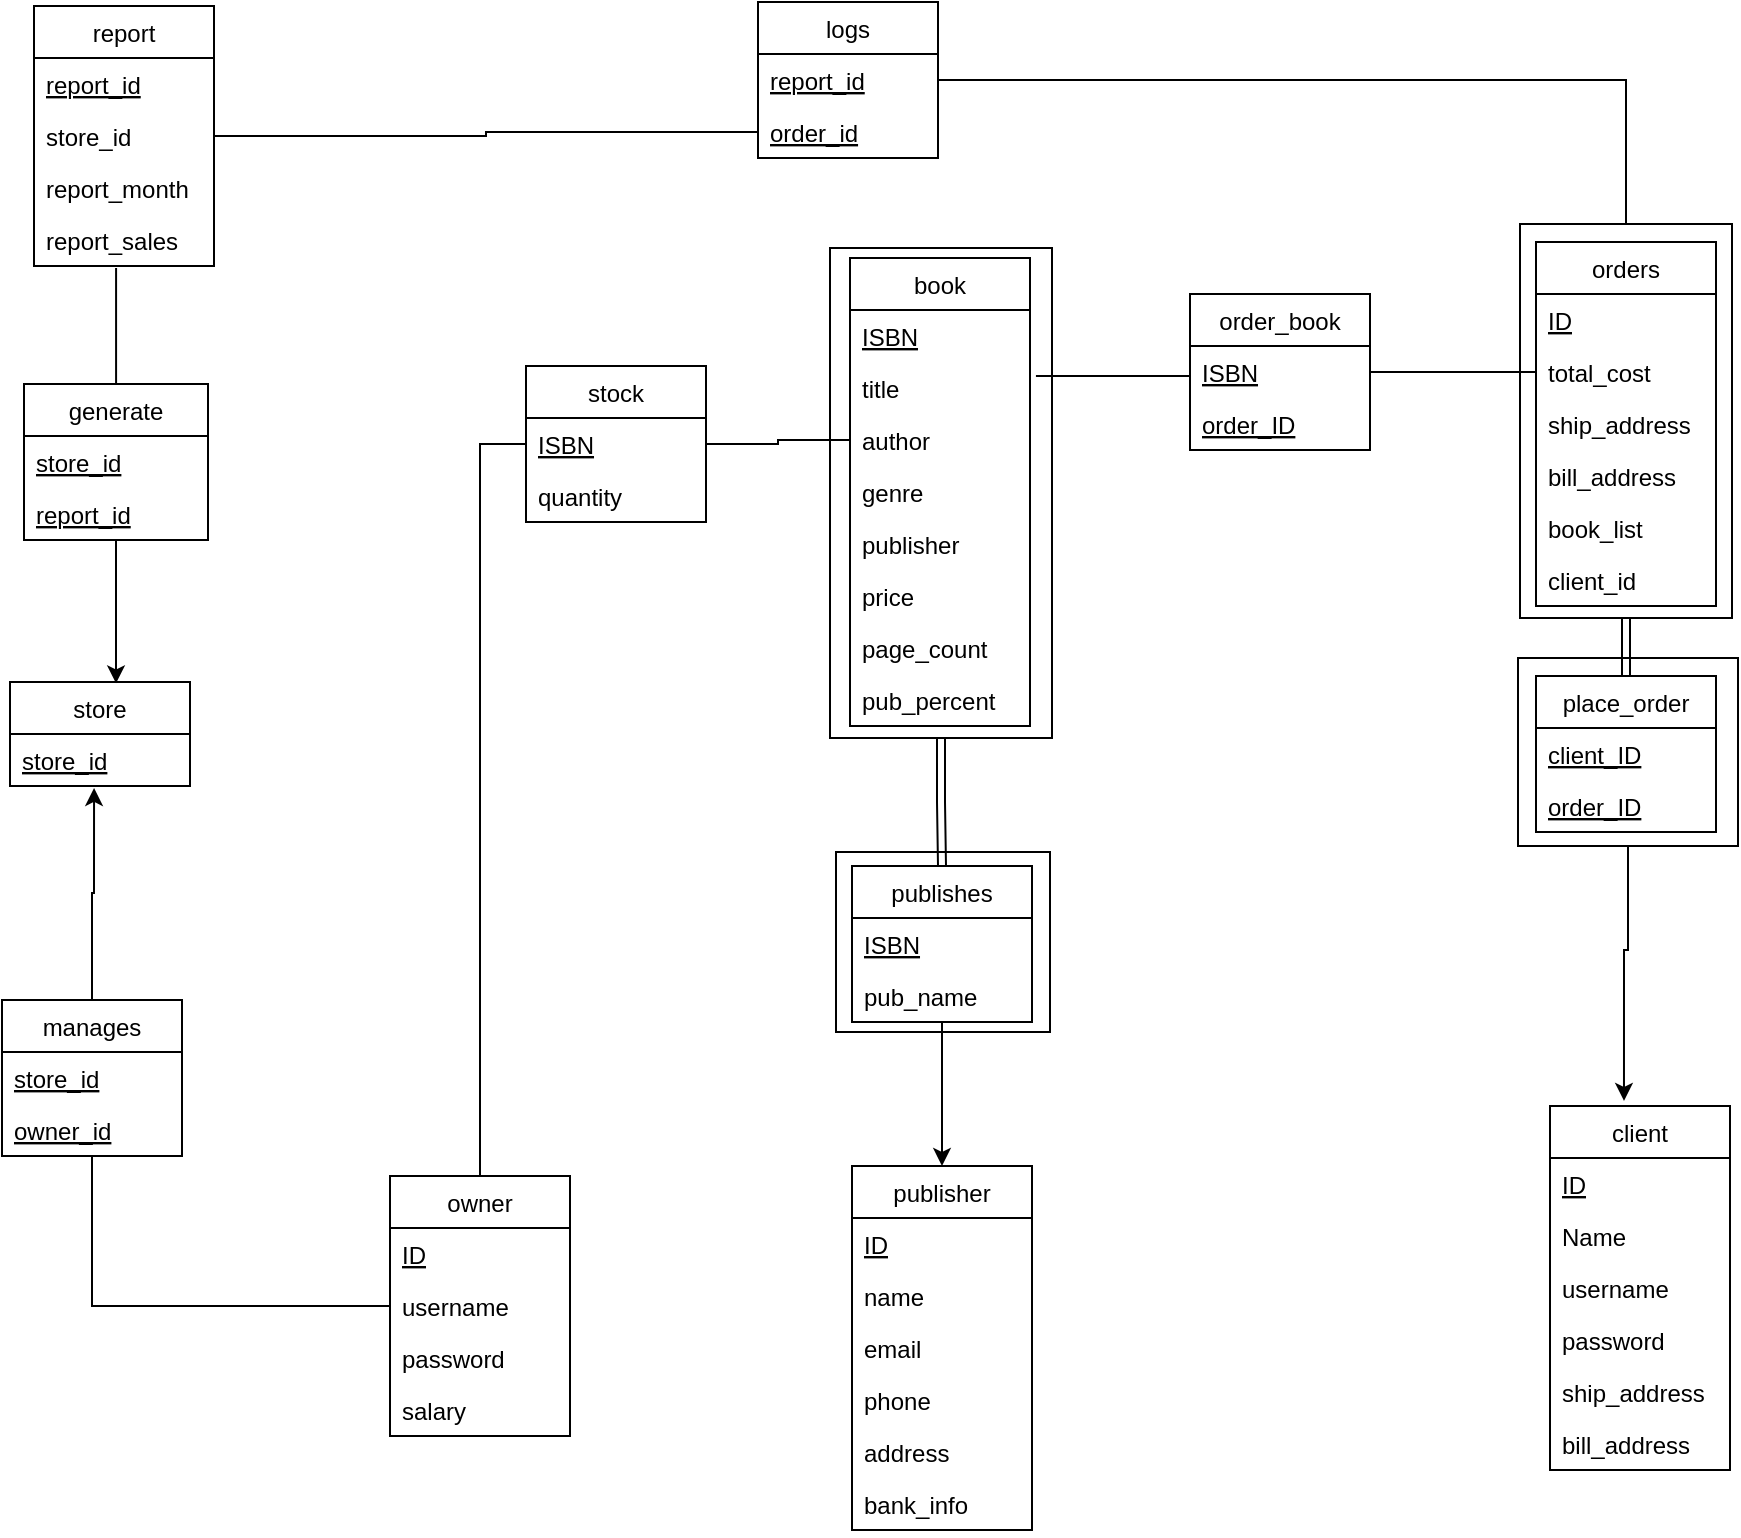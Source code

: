 <mxfile version="15.9.6" type="google"><diagram id="MsWoF9TLZQXE_88LOgGU" name="Page-1"><mxGraphModel dx="1762" dy="1224" grid="0" gridSize="10" guides="0" tooltips="1" connect="1" arrows="1" fold="1" page="0" pageScale="1" pageWidth="850" pageHeight="1100" math="0" shadow="0"><root><mxCell id="0"/><mxCell id="1" parent="0"/><mxCell id="rMpkjiEqlF0w4IMc7IYx-83" value="" style="html=1;" parent="1" vertex="1"><mxGeometry x="774" y="186" width="110" height="94" as="geometry"/></mxCell><mxCell id="rMpkjiEqlF0w4IMc7IYx-82" value="" style="html=1;" parent="1" vertex="1"><mxGeometry x="433" y="283" width="107" height="90" as="geometry"/></mxCell><mxCell id="guc7vIY6SQtuLlZhvjA--92" value="" style="html=1;" parent="1" vertex="1"><mxGeometry x="775" y="-31" width="106" height="197" as="geometry"/></mxCell><mxCell id="guc7vIY6SQtuLlZhvjA--91" value="" style="html=1;" parent="1" vertex="1"><mxGeometry x="430" y="-19" width="111" height="245" as="geometry"/></mxCell><mxCell id="guc7vIY6SQtuLlZhvjA--74" style="edgeStyle=orthogonalEdgeStyle;rounded=0;orthogonalLoop=1;jettySize=auto;html=1;endArrow=none;endFill=0;strokeColor=default;shape=link;entryX=0.5;entryY=0;entryDx=0;entryDy=0;exitX=0.5;exitY=1;exitDx=0;exitDy=0;" parent="1" source="guc7vIY6SQtuLlZhvjA--92" target="rMpkjiEqlF0w4IMc7IYx-55" edge="1"><mxGeometry relative="1" as="geometry"><mxPoint x="828" y="203" as="targetPoint"/></mxGeometry></mxCell><mxCell id="oRlnrFaE1cWMP0E-3uX_-1" value="orders" style="swimlane;fontStyle=0;childLayout=stackLayout;horizontal=1;startSize=26;fillColor=none;horizontalStack=0;resizeParent=1;resizeParentMax=0;resizeLast=0;collapsible=1;marginBottom=0;" parent="1" vertex="1"><mxGeometry x="783" y="-22" width="90" height="182" as="geometry"/></mxCell><mxCell id="oRlnrFaE1cWMP0E-3uX_-2" value="ID" style="text;strokeColor=none;fillColor=none;align=left;verticalAlign=top;spacingLeft=4;spacingRight=4;overflow=hidden;rotatable=0;points=[[0,0.5],[1,0.5]];portConstraint=eastwest;fontStyle=4" parent="oRlnrFaE1cWMP0E-3uX_-1" vertex="1"><mxGeometry y="26" width="90" height="26" as="geometry"/></mxCell><mxCell id="oRlnrFaE1cWMP0E-3uX_-3" value="total_cost" style="text;strokeColor=none;fillColor=none;align=left;verticalAlign=top;spacingLeft=4;spacingRight=4;overflow=hidden;rotatable=0;points=[[0,0.5],[1,0.5]];portConstraint=eastwest;" parent="oRlnrFaE1cWMP0E-3uX_-1" vertex="1"><mxGeometry y="52" width="90" height="26" as="geometry"/></mxCell><mxCell id="oRlnrFaE1cWMP0E-3uX_-4" value="ship_address" style="text;strokeColor=none;fillColor=none;align=left;verticalAlign=top;spacingLeft=4;spacingRight=4;overflow=hidden;rotatable=0;points=[[0,0.5],[1,0.5]];portConstraint=eastwest;" parent="oRlnrFaE1cWMP0E-3uX_-1" vertex="1"><mxGeometry y="78" width="90" height="26" as="geometry"/></mxCell><mxCell id="oRlnrFaE1cWMP0E-3uX_-12" value="bill_address" style="text;strokeColor=none;fillColor=none;align=left;verticalAlign=top;spacingLeft=4;spacingRight=4;overflow=hidden;rotatable=0;points=[[0,0.5],[1,0.5]];portConstraint=eastwest;" parent="oRlnrFaE1cWMP0E-3uX_-1" vertex="1"><mxGeometry y="104" width="90" height="26" as="geometry"/></mxCell><mxCell id="oRlnrFaE1cWMP0E-3uX_-11" value="book_list" style="text;strokeColor=none;fillColor=none;align=left;verticalAlign=top;spacingLeft=4;spacingRight=4;overflow=hidden;rotatable=0;points=[[0,0.5],[1,0.5]];portConstraint=eastwest;" parent="oRlnrFaE1cWMP0E-3uX_-1" vertex="1"><mxGeometry y="130" width="90" height="26" as="geometry"/></mxCell><mxCell id="s1IdAugLaKZpdyp4dTOr-1" value="client_id" style="text;strokeColor=none;fillColor=none;align=left;verticalAlign=top;spacingLeft=4;spacingRight=4;overflow=hidden;rotatable=0;points=[[0,0.5],[1,0.5]];portConstraint=eastwest;" vertex="1" parent="oRlnrFaE1cWMP0E-3uX_-1"><mxGeometry y="156" width="90" height="26" as="geometry"/></mxCell><mxCell id="guc7vIY6SQtuLlZhvjA--70" style="edgeStyle=orthogonalEdgeStyle;rounded=0;orthogonalLoop=1;jettySize=auto;html=1;endArrow=classic;endFill=1;strokeColor=default;shape=link;exitX=0.5;exitY=1;exitDx=0;exitDy=0;" parent="1" source="guc7vIY6SQtuLlZhvjA--91" target="rMpkjiEqlF0w4IMc7IYx-28" edge="1"><mxGeometry relative="1" as="geometry"/></mxCell><mxCell id="guc7vIY6SQtuLlZhvjA--1" value="book" style="swimlane;fontStyle=0;childLayout=stackLayout;horizontal=1;startSize=26;fillColor=none;horizontalStack=0;resizeParent=1;resizeParentMax=0;resizeLast=0;collapsible=1;marginBottom=0;" parent="1" vertex="1"><mxGeometry x="440" y="-14" width="90" height="234" as="geometry"/></mxCell><mxCell id="guc7vIY6SQtuLlZhvjA--2" value="ISBN &#xA;" style="text;strokeColor=none;fillColor=none;align=left;verticalAlign=top;spacingLeft=4;spacingRight=4;overflow=hidden;rotatable=0;points=[[0,0.5],[1,0.5]];portConstraint=eastwest;fontStyle=4" parent="guc7vIY6SQtuLlZhvjA--1" vertex="1"><mxGeometry y="26" width="90" height="26" as="geometry"/></mxCell><mxCell id="guc7vIY6SQtuLlZhvjA--3" value="title" style="text;strokeColor=none;fillColor=none;align=left;verticalAlign=top;spacingLeft=4;spacingRight=4;overflow=hidden;rotatable=0;points=[[0,0.5],[1,0.5]];portConstraint=eastwest;" parent="guc7vIY6SQtuLlZhvjA--1" vertex="1"><mxGeometry y="52" width="90" height="26" as="geometry"/></mxCell><mxCell id="guc7vIY6SQtuLlZhvjA--4" value="author" style="text;strokeColor=none;fillColor=none;align=left;verticalAlign=top;spacingLeft=4;spacingRight=4;overflow=hidden;rotatable=0;points=[[0,0.5],[1,0.5]];portConstraint=eastwest;" parent="guc7vIY6SQtuLlZhvjA--1" vertex="1"><mxGeometry y="78" width="90" height="26" as="geometry"/></mxCell><mxCell id="guc7vIY6SQtuLlZhvjA--5" value="genre" style="text;strokeColor=none;fillColor=none;align=left;verticalAlign=top;spacingLeft=4;spacingRight=4;overflow=hidden;rotatable=0;points=[[0,0.5],[1,0.5]];portConstraint=eastwest;" parent="guc7vIY6SQtuLlZhvjA--1" vertex="1"><mxGeometry y="104" width="90" height="26" as="geometry"/></mxCell><mxCell id="guc7vIY6SQtuLlZhvjA--6" value="publisher" style="text;strokeColor=none;fillColor=none;align=left;verticalAlign=top;spacingLeft=4;spacingRight=4;overflow=hidden;rotatable=0;points=[[0,0.5],[1,0.5]];portConstraint=eastwest;" parent="guc7vIY6SQtuLlZhvjA--1" vertex="1"><mxGeometry y="130" width="90" height="26" as="geometry"/></mxCell><mxCell id="guc7vIY6SQtuLlZhvjA--7" value="price" style="text;strokeColor=none;fillColor=none;align=left;verticalAlign=top;spacingLeft=4;spacingRight=4;overflow=hidden;rotatable=0;points=[[0,0.5],[1,0.5]];portConstraint=eastwest;" parent="guc7vIY6SQtuLlZhvjA--1" vertex="1"><mxGeometry y="156" width="90" height="26" as="geometry"/></mxCell><mxCell id="guc7vIY6SQtuLlZhvjA--8" value="page_count" style="text;strokeColor=none;fillColor=none;align=left;verticalAlign=top;spacingLeft=4;spacingRight=4;overflow=hidden;rotatable=0;points=[[0,0.5],[1,0.5]];portConstraint=eastwest;" parent="guc7vIY6SQtuLlZhvjA--1" vertex="1"><mxGeometry y="182" width="90" height="26" as="geometry"/></mxCell><mxCell id="guc7vIY6SQtuLlZhvjA--9" value="pub_percent" style="text;strokeColor=none;fillColor=none;align=left;verticalAlign=top;spacingLeft=4;spacingRight=4;overflow=hidden;rotatable=0;points=[[0,0.5],[1,0.5]];portConstraint=eastwest;" parent="guc7vIY6SQtuLlZhvjA--1" vertex="1"><mxGeometry y="208" width="90" height="26" as="geometry"/></mxCell><mxCell id="guc7vIY6SQtuLlZhvjA--10" value="client" style="swimlane;fontStyle=0;childLayout=stackLayout;horizontal=1;startSize=26;fillColor=none;horizontalStack=0;resizeParent=1;resizeParentMax=0;resizeLast=0;collapsible=1;marginBottom=0;" parent="1" vertex="1"><mxGeometry x="790" y="410" width="90" height="182" as="geometry"/></mxCell><mxCell id="guc7vIY6SQtuLlZhvjA--11" value="ID" style="text;strokeColor=none;fillColor=none;align=left;verticalAlign=top;spacingLeft=4;spacingRight=4;overflow=hidden;rotatable=0;points=[[0,0.5],[1,0.5]];portConstraint=eastwest;fontStyle=4" parent="guc7vIY6SQtuLlZhvjA--10" vertex="1"><mxGeometry y="26" width="90" height="26" as="geometry"/></mxCell><mxCell id="guc7vIY6SQtuLlZhvjA--16" value="Name" style="text;strokeColor=none;fillColor=none;align=left;verticalAlign=top;spacingLeft=4;spacingRight=4;overflow=hidden;rotatable=0;points=[[0,0.5],[1,0.5]];portConstraint=eastwest;" parent="guc7vIY6SQtuLlZhvjA--10" vertex="1"><mxGeometry y="52" width="90" height="26" as="geometry"/></mxCell><mxCell id="guc7vIY6SQtuLlZhvjA--12" value="username" style="text;strokeColor=none;fillColor=none;align=left;verticalAlign=top;spacingLeft=4;spacingRight=4;overflow=hidden;rotatable=0;points=[[0,0.5],[1,0.5]];portConstraint=eastwest;" parent="guc7vIY6SQtuLlZhvjA--10" vertex="1"><mxGeometry y="78" width="90" height="26" as="geometry"/></mxCell><mxCell id="guc7vIY6SQtuLlZhvjA--13" value="password" style="text;strokeColor=none;fillColor=none;align=left;verticalAlign=top;spacingLeft=4;spacingRight=4;overflow=hidden;rotatable=0;points=[[0,0.5],[1,0.5]];portConstraint=eastwest;" parent="guc7vIY6SQtuLlZhvjA--10" vertex="1"><mxGeometry y="104" width="90" height="26" as="geometry"/></mxCell><mxCell id="guc7vIY6SQtuLlZhvjA--14" value="ship_address" style="text;strokeColor=none;fillColor=none;align=left;verticalAlign=top;spacingLeft=4;spacingRight=4;overflow=hidden;rotatable=0;points=[[0,0.5],[1,0.5]];portConstraint=eastwest;" parent="guc7vIY6SQtuLlZhvjA--10" vertex="1"><mxGeometry y="130" width="90" height="26" as="geometry"/></mxCell><mxCell id="guc7vIY6SQtuLlZhvjA--15" value="bill_address" style="text;strokeColor=none;fillColor=none;align=left;verticalAlign=top;spacingLeft=4;spacingRight=4;overflow=hidden;rotatable=0;points=[[0,0.5],[1,0.5]];portConstraint=eastwest;" parent="guc7vIY6SQtuLlZhvjA--10" vertex="1"><mxGeometry y="156" width="90" height="26" as="geometry"/></mxCell><mxCell id="guc7vIY6SQtuLlZhvjA--19" value="publisher" style="swimlane;fontStyle=0;childLayout=stackLayout;horizontal=1;startSize=26;fillColor=none;horizontalStack=0;resizeParent=1;resizeParentMax=0;resizeLast=0;collapsible=1;marginBottom=0;" parent="1" vertex="1"><mxGeometry x="441" y="440" width="90" height="182" as="geometry"/></mxCell><mxCell id="guc7vIY6SQtuLlZhvjA--20" value="ID" style="text;strokeColor=none;fillColor=none;align=left;verticalAlign=top;spacingLeft=4;spacingRight=4;overflow=hidden;rotatable=0;points=[[0,0.5],[1,0.5]];portConstraint=eastwest;fontStyle=4" parent="guc7vIY6SQtuLlZhvjA--19" vertex="1"><mxGeometry y="26" width="90" height="26" as="geometry"/></mxCell><mxCell id="guc7vIY6SQtuLlZhvjA--21" value="name" style="text;strokeColor=none;fillColor=none;align=left;verticalAlign=top;spacingLeft=4;spacingRight=4;overflow=hidden;rotatable=0;points=[[0,0.5],[1,0.5]];portConstraint=eastwest;" parent="guc7vIY6SQtuLlZhvjA--19" vertex="1"><mxGeometry y="52" width="90" height="26" as="geometry"/></mxCell><mxCell id="guc7vIY6SQtuLlZhvjA--22" value="email" style="text;strokeColor=none;fillColor=none;align=left;verticalAlign=top;spacingLeft=4;spacingRight=4;overflow=hidden;rotatable=0;points=[[0,0.5],[1,0.5]];portConstraint=eastwest;" parent="guc7vIY6SQtuLlZhvjA--19" vertex="1"><mxGeometry y="78" width="90" height="26" as="geometry"/></mxCell><mxCell id="guc7vIY6SQtuLlZhvjA--23" value="phone" style="text;strokeColor=none;fillColor=none;align=left;verticalAlign=top;spacingLeft=4;spacingRight=4;overflow=hidden;rotatable=0;points=[[0,0.5],[1,0.5]];portConstraint=eastwest;" parent="guc7vIY6SQtuLlZhvjA--19" vertex="1"><mxGeometry y="104" width="90" height="26" as="geometry"/></mxCell><mxCell id="guc7vIY6SQtuLlZhvjA--24" value="address" style="text;strokeColor=none;fillColor=none;align=left;verticalAlign=top;spacingLeft=4;spacingRight=4;overflow=hidden;rotatable=0;points=[[0,0.5],[1,0.5]];portConstraint=eastwest;" parent="guc7vIY6SQtuLlZhvjA--19" vertex="1"><mxGeometry y="130" width="90" height="26" as="geometry"/></mxCell><mxCell id="guc7vIY6SQtuLlZhvjA--25" value="bank_info" style="text;strokeColor=none;fillColor=none;align=left;verticalAlign=top;spacingLeft=4;spacingRight=4;overflow=hidden;rotatable=0;points=[[0,0.5],[1,0.5]];portConstraint=eastwest;" parent="guc7vIY6SQtuLlZhvjA--19" vertex="1"><mxGeometry y="156" width="90" height="26" as="geometry"/></mxCell><mxCell id="guc7vIY6SQtuLlZhvjA--28" value="owner" style="swimlane;fontStyle=0;childLayout=stackLayout;horizontal=1;startSize=26;fillColor=none;horizontalStack=0;resizeParent=1;resizeParentMax=0;resizeLast=0;collapsible=1;marginBottom=0;" parent="1" vertex="1"><mxGeometry x="210" y="445" width="90" height="130" as="geometry"/></mxCell><mxCell id="guc7vIY6SQtuLlZhvjA--29" value="ID" style="text;strokeColor=none;fillColor=none;align=left;verticalAlign=top;spacingLeft=4;spacingRight=4;overflow=hidden;rotatable=0;points=[[0,0.5],[1,0.5]];portConstraint=eastwest;fontStyle=4" parent="guc7vIY6SQtuLlZhvjA--28" vertex="1"><mxGeometry y="26" width="90" height="26" as="geometry"/></mxCell><mxCell id="guc7vIY6SQtuLlZhvjA--30" value="username" style="text;strokeColor=none;fillColor=none;align=left;verticalAlign=top;spacingLeft=4;spacingRight=4;overflow=hidden;rotatable=0;points=[[0,0.5],[1,0.5]];portConstraint=eastwest;" parent="guc7vIY6SQtuLlZhvjA--28" vertex="1"><mxGeometry y="52" width="90" height="26" as="geometry"/></mxCell><mxCell id="guc7vIY6SQtuLlZhvjA--31" value="password" style="text;strokeColor=none;fillColor=none;align=left;verticalAlign=top;spacingLeft=4;spacingRight=4;overflow=hidden;rotatable=0;points=[[0,0.5],[1,0.5]];portConstraint=eastwest;" parent="guc7vIY6SQtuLlZhvjA--28" vertex="1"><mxGeometry y="78" width="90" height="26" as="geometry"/></mxCell><mxCell id="guc7vIY6SQtuLlZhvjA--32" value="salary" style="text;strokeColor=none;fillColor=none;align=left;verticalAlign=top;spacingLeft=4;spacingRight=4;overflow=hidden;rotatable=0;points=[[0,0.5],[1,0.5]];portConstraint=eastwest;" parent="guc7vIY6SQtuLlZhvjA--28" vertex="1"><mxGeometry y="104" width="90" height="26" as="geometry"/></mxCell><mxCell id="guc7vIY6SQtuLlZhvjA--83" style="edgeStyle=orthogonalEdgeStyle;rounded=0;orthogonalLoop=1;jettySize=auto;html=1;entryX=0;entryY=0.5;entryDx=0;entryDy=0;endArrow=none;endFill=0;strokeColor=default;exitX=0.5;exitY=1;exitDx=0;exitDy=0;" parent="1" source="rMpkjiEqlF0w4IMc7IYx-1" target="guc7vIY6SQtuLlZhvjA--28" edge="1"><mxGeometry relative="1" as="geometry"/></mxCell><mxCell id="guc7vIY6SQtuLlZhvjA--86" style="edgeStyle=orthogonalEdgeStyle;rounded=0;orthogonalLoop=1;jettySize=auto;html=1;endArrow=classic;endFill=1;strokeColor=default;exitX=0.5;exitY=0;exitDx=0;exitDy=0;entryX=0.467;entryY=1.038;entryDx=0;entryDy=0;entryPerimeter=0;" parent="1" source="rMpkjiEqlF0w4IMc7IYx-1" target="s1IdAugLaKZpdyp4dTOr-3" edge="1"><mxGeometry relative="1" as="geometry"><mxPoint x="61" y="276" as="targetPoint"/></mxGeometry></mxCell><mxCell id="guc7vIY6SQtuLlZhvjA--81" style="edgeStyle=orthogonalEdgeStyle;rounded=0;orthogonalLoop=1;jettySize=auto;html=1;entryX=0;entryY=0.5;entryDx=0;entryDy=0;endArrow=none;endFill=0;strokeColor=default;exitX=1;exitY=0.5;exitDx=0;exitDy=0;" parent="1" source="rMpkjiEqlF0w4IMc7IYx-19" target="guc7vIY6SQtuLlZhvjA--4" edge="1"><mxGeometry relative="1" as="geometry"/></mxCell><mxCell id="guc7vIY6SQtuLlZhvjA--82" style="edgeStyle=orthogonalEdgeStyle;rounded=0;orthogonalLoop=1;jettySize=auto;html=1;entryX=0.5;entryY=0;entryDx=0;entryDy=0;endArrow=none;endFill=0;strokeColor=default;exitX=0;exitY=0.5;exitDx=0;exitDy=0;" parent="1" source="rMpkjiEqlF0w4IMc7IYx-19" target="guc7vIY6SQtuLlZhvjA--28" edge="1"><mxGeometry relative="1" as="geometry"/></mxCell><mxCell id="guc7vIY6SQtuLlZhvjA--69" style="edgeStyle=orthogonalEdgeStyle;rounded=0;orthogonalLoop=1;jettySize=auto;html=1;entryX=0.5;entryY=0;entryDx=0;entryDy=0;endArrow=classic;endFill=1;strokeColor=default;exitX=0.5;exitY=1;exitDx=0;exitDy=0;" parent="1" source="rMpkjiEqlF0w4IMc7IYx-28" target="guc7vIY6SQtuLlZhvjA--19" edge="1"><mxGeometry relative="1" as="geometry"><mxPoint x="482.04" y="394" as="sourcePoint"/></mxGeometry></mxCell><mxCell id="guc7vIY6SQtuLlZhvjA--79" style="edgeStyle=orthogonalEdgeStyle;rounded=0;orthogonalLoop=1;jettySize=auto;html=1;entryX=0;entryY=0.5;entryDx=0;entryDy=0;endArrow=none;endFill=0;strokeColor=default;exitX=1;exitY=0.5;exitDx=0;exitDy=0;" parent="1" source="rMpkjiEqlF0w4IMc7IYx-47" target="oRlnrFaE1cWMP0E-3uX_-3" edge="1"><mxGeometry relative="1" as="geometry"/></mxCell><mxCell id="guc7vIY6SQtuLlZhvjA--80" style="edgeStyle=orthogonalEdgeStyle;rounded=0;orthogonalLoop=1;jettySize=auto;html=1;entryX=1.033;entryY=0.269;entryDx=0;entryDy=0;entryPerimeter=0;endArrow=none;endFill=0;strokeColor=default;exitX=0;exitY=0.5;exitDx=0;exitDy=0;" parent="1" source="rMpkjiEqlF0w4IMc7IYx-47" target="guc7vIY6SQtuLlZhvjA--3" edge="1"><mxGeometry relative="1" as="geometry"><Array as="points"><mxPoint x="610" y="43"/><mxPoint x="610" y="45"/></Array></mxGeometry></mxCell><mxCell id="guc7vIY6SQtuLlZhvjA--76" style="edgeStyle=orthogonalEdgeStyle;rounded=0;orthogonalLoop=1;jettySize=auto;html=1;entryX=0.411;entryY=-0.014;entryDx=0;entryDy=0;entryPerimeter=0;endArrow=classic;endFill=1;strokeColor=default;exitX=0.5;exitY=1;exitDx=0;exitDy=0;" parent="1" source="rMpkjiEqlF0w4IMc7IYx-83" target="guc7vIY6SQtuLlZhvjA--10" edge="1"><mxGeometry relative="1" as="geometry"><Array as="points"><mxPoint x="827" y="332"/></Array><mxPoint x="827.01" y="353.99" as="sourcePoint"/></mxGeometry></mxCell><mxCell id="rMpkjiEqlF0w4IMc7IYx-1" value="manages" style="swimlane;fontStyle=0;childLayout=stackLayout;horizontal=1;startSize=26;fillColor=none;horizontalStack=0;resizeParent=1;resizeParentMax=0;resizeLast=0;collapsible=1;marginBottom=0;" parent="1" vertex="1"><mxGeometry x="16" y="357" width="90" height="78" as="geometry"/></mxCell><mxCell id="rMpkjiEqlF0w4IMc7IYx-2" value="store_id" style="text;strokeColor=none;fillColor=none;align=left;verticalAlign=top;spacingLeft=4;spacingRight=4;overflow=hidden;rotatable=0;points=[[0,0.5],[1,0.5]];portConstraint=eastwest;fontStyle=4" parent="rMpkjiEqlF0w4IMc7IYx-1" vertex="1"><mxGeometry y="26" width="90" height="26" as="geometry"/></mxCell><mxCell id="s1IdAugLaKZpdyp4dTOr-22" value="owner_id" style="text;strokeColor=none;fillColor=none;align=left;verticalAlign=top;spacingLeft=4;spacingRight=4;overflow=hidden;rotatable=0;points=[[0,0.5],[1,0.5]];portConstraint=eastwest;fontStyle=4" vertex="1" parent="rMpkjiEqlF0w4IMc7IYx-1"><mxGeometry y="52" width="90" height="26" as="geometry"/></mxCell><mxCell id="rMpkjiEqlF0w4IMc7IYx-19" value="stock" style="swimlane;fontStyle=0;childLayout=stackLayout;horizontal=1;startSize=26;fillColor=none;horizontalStack=0;resizeParent=1;resizeParentMax=0;resizeLast=0;collapsible=1;marginBottom=0;" parent="1" vertex="1"><mxGeometry x="278" y="40" width="90" height="78" as="geometry"/></mxCell><mxCell id="rMpkjiEqlF0w4IMc7IYx-20" value="ISBN &#xA;" style="text;strokeColor=none;fillColor=none;align=left;verticalAlign=top;spacingLeft=4;spacingRight=4;overflow=hidden;rotatable=0;points=[[0,0.5],[1,0.5]];portConstraint=eastwest;fontStyle=4" parent="rMpkjiEqlF0w4IMc7IYx-19" vertex="1"><mxGeometry y="26" width="90" height="26" as="geometry"/></mxCell><mxCell id="rMpkjiEqlF0w4IMc7IYx-22" value="quantity" style="text;strokeColor=none;fillColor=none;align=left;verticalAlign=top;spacingLeft=4;spacingRight=4;overflow=hidden;rotatable=0;points=[[0,0.5],[1,0.5]];portConstraint=eastwest;" parent="rMpkjiEqlF0w4IMc7IYx-19" vertex="1"><mxGeometry y="52" width="90" height="26" as="geometry"/></mxCell><mxCell id="rMpkjiEqlF0w4IMc7IYx-28" value="publishes" style="swimlane;fontStyle=0;childLayout=stackLayout;horizontal=1;startSize=26;fillColor=none;horizontalStack=0;resizeParent=1;resizeParentMax=0;resizeLast=0;collapsible=1;marginBottom=0;" parent="1" vertex="1"><mxGeometry x="441" y="290" width="90" height="78" as="geometry"/></mxCell><mxCell id="rMpkjiEqlF0w4IMc7IYx-29" value="ISBN &#xA;" style="text;strokeColor=none;fillColor=none;align=left;verticalAlign=top;spacingLeft=4;spacingRight=4;overflow=hidden;rotatable=0;points=[[0,0.5],[1,0.5]];portConstraint=eastwest;fontStyle=4" parent="rMpkjiEqlF0w4IMc7IYx-28" vertex="1"><mxGeometry y="26" width="90" height="26" as="geometry"/></mxCell><mxCell id="rMpkjiEqlF0w4IMc7IYx-30" value="pub_name" style="text;strokeColor=none;fillColor=none;align=left;verticalAlign=top;spacingLeft=4;spacingRight=4;overflow=hidden;rotatable=0;points=[[0,0.5],[1,0.5]];portConstraint=eastwest;fontStyle=0" parent="rMpkjiEqlF0w4IMc7IYx-28" vertex="1"><mxGeometry y="52" width="90" height="26" as="geometry"/></mxCell><mxCell id="rMpkjiEqlF0w4IMc7IYx-46" value="order_book" style="swimlane;fontStyle=0;childLayout=stackLayout;horizontal=1;startSize=26;fillColor=none;horizontalStack=0;resizeParent=1;resizeParentMax=0;resizeLast=0;collapsible=1;marginBottom=0;" parent="1" vertex="1"><mxGeometry x="610" y="4" width="90" height="78" as="geometry"/></mxCell><mxCell id="rMpkjiEqlF0w4IMc7IYx-47" value="ISBN" style="text;strokeColor=none;fillColor=none;align=left;verticalAlign=top;spacingLeft=4;spacingRight=4;overflow=hidden;rotatable=0;points=[[0,0.5],[1,0.5]];portConstraint=eastwest;fontStyle=4" parent="rMpkjiEqlF0w4IMc7IYx-46" vertex="1"><mxGeometry y="26" width="90" height="26" as="geometry"/></mxCell><mxCell id="rMpkjiEqlF0w4IMc7IYx-48" value="order_ID" style="text;strokeColor=none;fillColor=none;align=left;verticalAlign=top;spacingLeft=4;spacingRight=4;overflow=hidden;rotatable=0;points=[[0,0.5],[1,0.5]];portConstraint=eastwest;fontStyle=4" parent="rMpkjiEqlF0w4IMc7IYx-46" vertex="1"><mxGeometry y="52" width="90" height="26" as="geometry"/></mxCell><mxCell id="rMpkjiEqlF0w4IMc7IYx-55" value="place_order" style="swimlane;fontStyle=0;childLayout=stackLayout;horizontal=1;startSize=26;fillColor=none;horizontalStack=0;resizeParent=1;resizeParentMax=0;resizeLast=0;collapsible=1;marginBottom=0;" parent="1" vertex="1"><mxGeometry x="783" y="195" width="90" height="78" as="geometry"/></mxCell><mxCell id="rMpkjiEqlF0w4IMc7IYx-56" value="client_ID" style="text;strokeColor=none;fillColor=none;align=left;verticalAlign=top;spacingLeft=4;spacingRight=4;overflow=hidden;rotatable=0;points=[[0,0.5],[1,0.5]];portConstraint=eastwest;fontStyle=4" parent="rMpkjiEqlF0w4IMc7IYx-55" vertex="1"><mxGeometry y="26" width="90" height="26" as="geometry"/></mxCell><mxCell id="rMpkjiEqlF0w4IMc7IYx-57" value="order_ID" style="text;strokeColor=none;fillColor=none;align=left;verticalAlign=top;spacingLeft=4;spacingRight=4;overflow=hidden;rotatable=0;points=[[0,0.5],[1,0.5]];portConstraint=eastwest;fontStyle=4" parent="rMpkjiEqlF0w4IMc7IYx-55" vertex="1"><mxGeometry y="52" width="90" height="26" as="geometry"/></mxCell><mxCell id="s1IdAugLaKZpdyp4dTOr-2" value="store" style="swimlane;fontStyle=0;childLayout=stackLayout;horizontal=1;startSize=26;fillColor=none;horizontalStack=0;resizeParent=1;resizeParentMax=0;resizeLast=0;collapsible=1;marginBottom=0;" vertex="1" parent="1"><mxGeometry x="20" y="198" width="90" height="52" as="geometry"/></mxCell><mxCell id="s1IdAugLaKZpdyp4dTOr-3" value="store_id" style="text;strokeColor=none;fillColor=none;align=left;verticalAlign=top;spacingLeft=4;spacingRight=4;overflow=hidden;rotatable=0;points=[[0,0.5],[1,0.5]];portConstraint=eastwest;fontStyle=4" vertex="1" parent="s1IdAugLaKZpdyp4dTOr-2"><mxGeometry y="26" width="90" height="26" as="geometry"/></mxCell><mxCell id="s1IdAugLaKZpdyp4dTOr-5" value="report" style="swimlane;fontStyle=0;childLayout=stackLayout;horizontal=1;startSize=26;fillColor=none;horizontalStack=0;resizeParent=1;resizeParentMax=0;resizeLast=0;collapsible=1;marginBottom=0;" vertex="1" parent="1"><mxGeometry x="32" y="-140" width="90" height="130" as="geometry"/></mxCell><mxCell id="s1IdAugLaKZpdyp4dTOr-6" value="report_id" style="text;strokeColor=none;fillColor=none;align=left;verticalAlign=top;spacingLeft=4;spacingRight=4;overflow=hidden;rotatable=0;points=[[0,0.5],[1,0.5]];portConstraint=eastwest;fontStyle=4" vertex="1" parent="s1IdAugLaKZpdyp4dTOr-5"><mxGeometry y="26" width="90" height="26" as="geometry"/></mxCell><mxCell id="s1IdAugLaKZpdyp4dTOr-7" value="store_id" style="text;strokeColor=none;fillColor=none;align=left;verticalAlign=top;spacingLeft=4;spacingRight=4;overflow=hidden;rotatable=0;points=[[0,0.5],[1,0.5]];portConstraint=eastwest;" vertex="1" parent="s1IdAugLaKZpdyp4dTOr-5"><mxGeometry y="52" width="90" height="26" as="geometry"/></mxCell><mxCell id="s1IdAugLaKZpdyp4dTOr-8" value="report_month" style="text;strokeColor=none;fillColor=none;align=left;verticalAlign=top;spacingLeft=4;spacingRight=4;overflow=hidden;rotatable=0;points=[[0,0.5],[1,0.5]];portConstraint=eastwest;" vertex="1" parent="s1IdAugLaKZpdyp4dTOr-5"><mxGeometry y="78" width="90" height="26" as="geometry"/></mxCell><mxCell id="s1IdAugLaKZpdyp4dTOr-9" value="report_sales" style="text;strokeColor=none;fillColor=none;align=left;verticalAlign=top;spacingLeft=4;spacingRight=4;overflow=hidden;rotatable=0;points=[[0,0.5],[1,0.5]];portConstraint=eastwest;" vertex="1" parent="s1IdAugLaKZpdyp4dTOr-5"><mxGeometry y="104" width="90" height="26" as="geometry"/></mxCell><mxCell id="s1IdAugLaKZpdyp4dTOr-20" style="edgeStyle=orthogonalEdgeStyle;rounded=0;orthogonalLoop=1;jettySize=auto;html=1;entryX=0.456;entryY=1.038;entryDx=0;entryDy=0;entryPerimeter=0;endArrow=none;endFill=0;" edge="1" parent="1" source="s1IdAugLaKZpdyp4dTOr-10" target="s1IdAugLaKZpdyp4dTOr-9"><mxGeometry relative="1" as="geometry"/></mxCell><mxCell id="s1IdAugLaKZpdyp4dTOr-21" style="edgeStyle=orthogonalEdgeStyle;rounded=0;orthogonalLoop=1;jettySize=auto;html=1;entryX=0.589;entryY=0.013;entryDx=0;entryDy=0;entryPerimeter=0;endArrow=classic;endFill=1;" edge="1" parent="1" source="s1IdAugLaKZpdyp4dTOr-10" target="s1IdAugLaKZpdyp4dTOr-2"><mxGeometry relative="1" as="geometry"/></mxCell><mxCell id="s1IdAugLaKZpdyp4dTOr-10" value="generate" style="swimlane;fontStyle=0;childLayout=stackLayout;horizontal=1;startSize=26;fillColor=none;horizontalStack=0;resizeParent=1;resizeParentMax=0;resizeLast=0;collapsible=1;marginBottom=0;" vertex="1" parent="1"><mxGeometry x="27" y="49" width="92" height="78" as="geometry"/></mxCell><mxCell id="s1IdAugLaKZpdyp4dTOr-11" value="store_id" style="text;strokeColor=none;fillColor=none;align=left;verticalAlign=top;spacingLeft=4;spacingRight=4;overflow=hidden;rotatable=0;points=[[0,0.5],[1,0.5]];portConstraint=eastwest;fontStyle=4" vertex="1" parent="s1IdAugLaKZpdyp4dTOr-10"><mxGeometry y="26" width="92" height="26" as="geometry"/></mxCell><mxCell id="s1IdAugLaKZpdyp4dTOr-12" value="report_id" style="text;strokeColor=none;fillColor=none;align=left;verticalAlign=top;spacingLeft=4;spacingRight=4;overflow=hidden;rotatable=0;points=[[0,0.5],[1,0.5]];portConstraint=eastwest;fontStyle=4" vertex="1" parent="s1IdAugLaKZpdyp4dTOr-10"><mxGeometry y="52" width="92" height="26" as="geometry"/></mxCell><mxCell id="s1IdAugLaKZpdyp4dTOr-19" style="edgeStyle=orthogonalEdgeStyle;rounded=0;orthogonalLoop=1;jettySize=auto;html=1;entryX=0.5;entryY=0;entryDx=0;entryDy=0;endArrow=none;endFill=0;" edge="1" parent="1" source="s1IdAugLaKZpdyp4dTOr-14" target="guc7vIY6SQtuLlZhvjA--92"><mxGeometry relative="1" as="geometry"/></mxCell><mxCell id="s1IdAugLaKZpdyp4dTOr-14" value="logs" style="swimlane;fontStyle=0;childLayout=stackLayout;horizontal=1;startSize=26;fillColor=none;horizontalStack=0;resizeParent=1;resizeParentMax=0;resizeLast=0;collapsible=1;marginBottom=0;" vertex="1" parent="1"><mxGeometry x="394" y="-142" width="90" height="78" as="geometry"/></mxCell><mxCell id="s1IdAugLaKZpdyp4dTOr-15" value="report_id" style="text;strokeColor=none;fillColor=none;align=left;verticalAlign=top;spacingLeft=4;spacingRight=4;overflow=hidden;rotatable=0;points=[[0,0.5],[1,0.5]];portConstraint=eastwest;fontStyle=4" vertex="1" parent="s1IdAugLaKZpdyp4dTOr-14"><mxGeometry y="26" width="90" height="26" as="geometry"/></mxCell><mxCell id="s1IdAugLaKZpdyp4dTOr-16" value="order_id" style="text;strokeColor=none;fillColor=none;align=left;verticalAlign=top;spacingLeft=4;spacingRight=4;overflow=hidden;rotatable=0;points=[[0,0.5],[1,0.5]];portConstraint=eastwest;fontStyle=4" vertex="1" parent="s1IdAugLaKZpdyp4dTOr-14"><mxGeometry y="52" width="90" height="26" as="geometry"/></mxCell><mxCell id="s1IdAugLaKZpdyp4dTOr-18" style="edgeStyle=orthogonalEdgeStyle;rounded=0;orthogonalLoop=1;jettySize=auto;html=1;entryX=0;entryY=0.5;entryDx=0;entryDy=0;endArrow=none;endFill=0;" edge="1" parent="1" source="s1IdAugLaKZpdyp4dTOr-7" target="s1IdAugLaKZpdyp4dTOr-16"><mxGeometry relative="1" as="geometry"/></mxCell></root></mxGraphModel></diagram></mxfile>